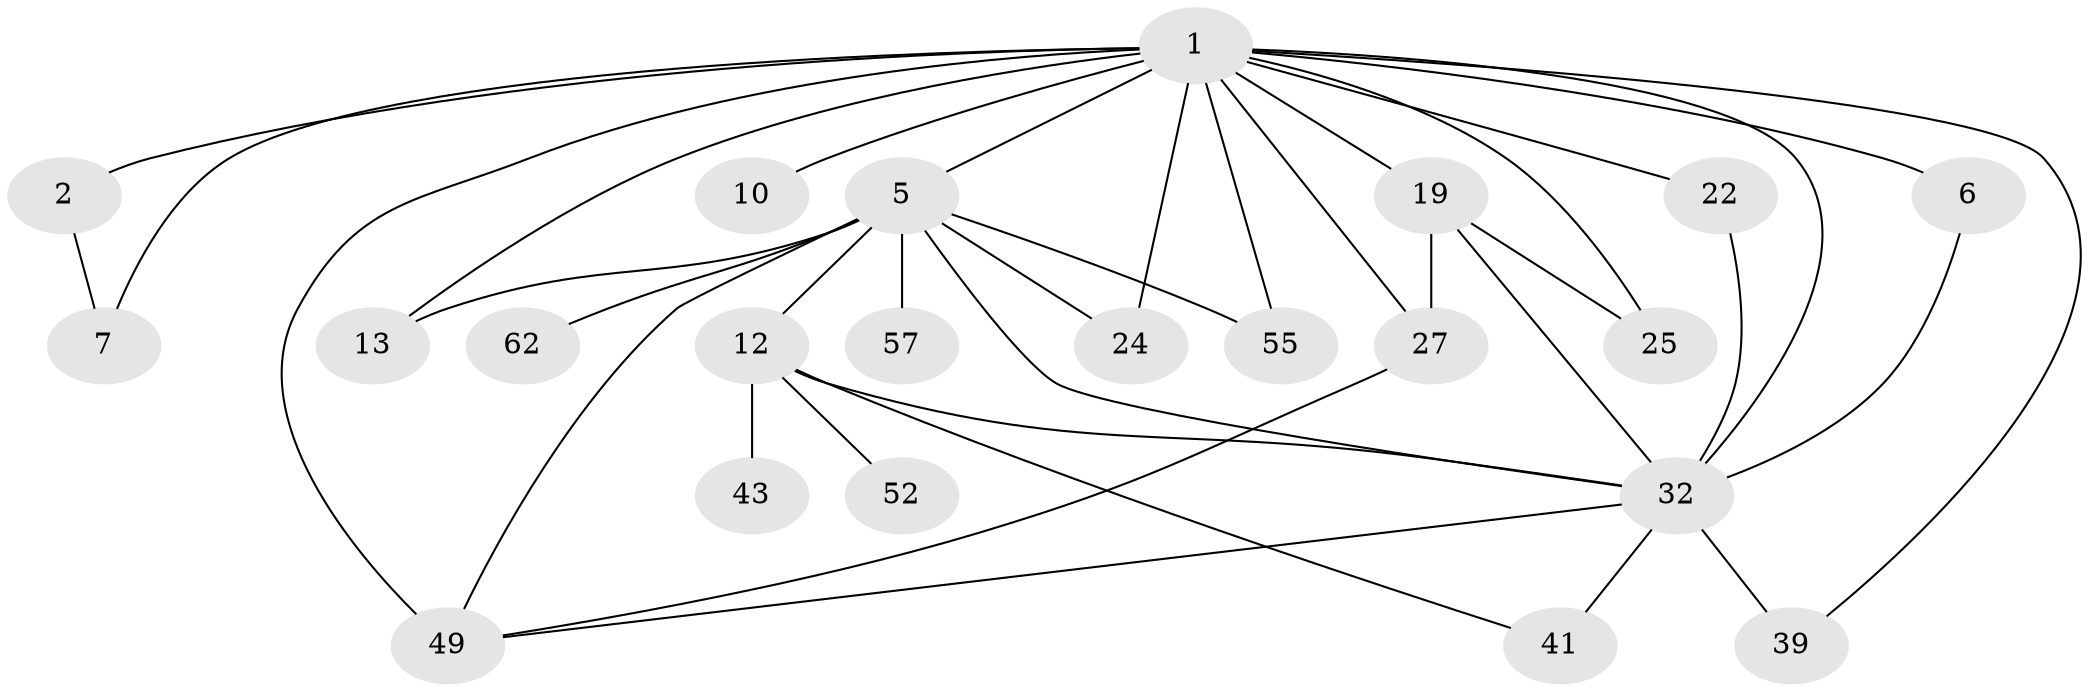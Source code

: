 // original degree distribution, {9: 0.013333333333333334, 2: 0.3333333333333333, 5: 0.08, 10: 0.013333333333333334, 7: 0.04, 3: 0.24, 4: 0.08, 6: 0.013333333333333334, 1: 0.18666666666666668}
// Generated by graph-tools (version 1.1) at 2025/16/03/04/25 18:16:57]
// undirected, 22 vertices, 37 edges
graph export_dot {
graph [start="1"]
  node [color=gray90,style=filled];
  1 [super="+33+4+14+3+74"];
  2;
  5 [super="+53+42+44+8+63"];
  6 [super="+73"];
  7;
  10 [super="+54"];
  12 [super="+26+40+29"];
  13;
  19;
  22 [super="+23"];
  24;
  25 [super="+64"];
  27 [super="+30+50+56"];
  32 [super="+37+34"];
  39;
  41 [super="+51"];
  43;
  49 [super="+61+59"];
  52;
  55 [super="+67"];
  57;
  62;
  1 -- 2;
  1 -- 5 [weight=3];
  1 -- 10;
  1 -- 32 [weight=2];
  1 -- 6;
  1 -- 49 [weight=3];
  1 -- 55;
  1 -- 24 [weight=2];
  1 -- 25 [weight=2];
  1 -- 27 [weight=2];
  1 -- 7;
  1 -- 39;
  1 -- 19 [weight=2];
  1 -- 22;
  1 -- 13;
  2 -- 7;
  5 -- 57;
  5 -- 24;
  5 -- 49;
  5 -- 55;
  5 -- 12 [weight=4];
  5 -- 13;
  5 -- 62;
  5 -- 32;
  6 -- 32;
  12 -- 52;
  12 -- 41;
  12 -- 43;
  12 -- 32;
  19 -- 25;
  19 -- 32;
  19 -- 27;
  22 -- 32;
  27 -- 49;
  32 -- 39;
  32 -- 49;
  32 -- 41;
}
